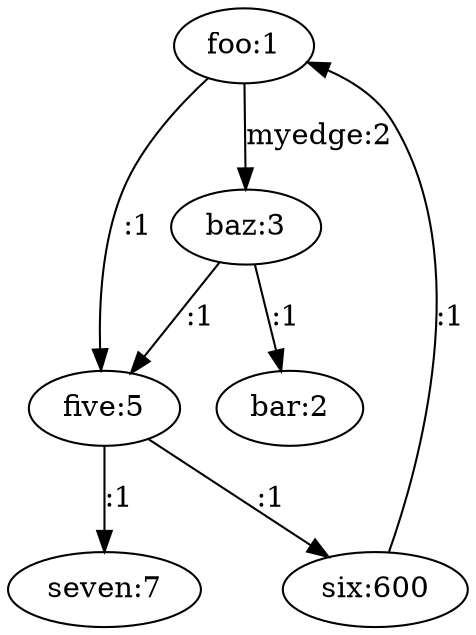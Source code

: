 digraph Node_graph
{
	# vertices:
	v0x5ada820 [label="foo:1"];
	v0x5adaa20 [label="five:5"];
	v0x5adab20 [label="seven:7"];
	v0x5adaaa0 [label="six:600"];
	v0x5ada920 [label="baz:3"];
	v0x5ada8a0 [label="bar:2"];

	# edges:
	v0x5ada820 -> v0x5ada920 [label="myedge:2"];
	v0x5ada820 -> v0x5adaa20 [label=":1"];
	v0x5adaa20 -> v0x5adaaa0 [label=":1"];
	v0x5adaa20 -> v0x5adab20 [label=":1"];
	v0x5adaaa0 -> v0x5ada820 [label=":1"];
	v0x5ada920 -> v0x5ada8a0 [label=":1"];
	v0x5ada920 -> v0x5adaa20 [label=":1"];

	# adjacency:
	# 0,0,1,0,1,0,0,
	# 0,0,0,0,0,0,0,
	# 0,1,0,0,1,0,0,
	# 0,0,0,0,0,0,1,
	# 0,0,0,0,0,1,1,
	# 1,0,0,0,0,0,0,
	# 0,0,0,0,0,0,0,

}


